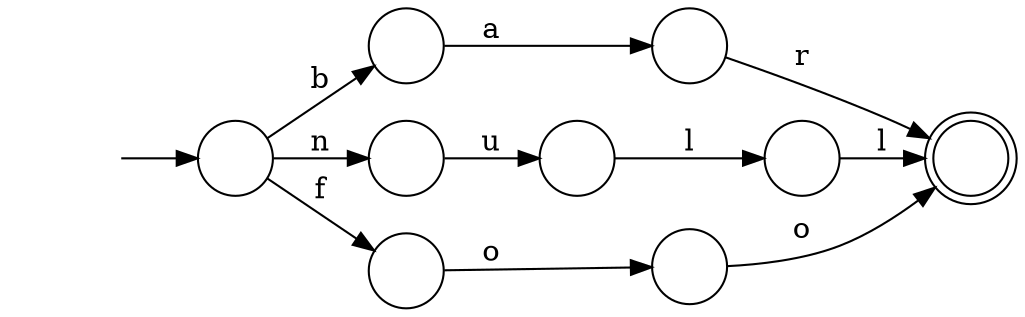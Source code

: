 digraph Automaton {
  rankdir = LR;
  0 [shape=circle,label=""];
  0 -> 1 [label="r"]
  1 [shape=doublecircle,label=""];
  2 [shape=circle,label=""];
  2 -> 0 [label="a"]
  3 [shape=circle,label=""];
  3 -> 5 [label="u"]
  4 [shape=circle,label=""];
  initial [shape=plaintext,label=""];
  initial -> 4
  4 -> 3 [label="n"]
  4 -> 8 [label="f"]
  4 -> 2 [label="b"]
  5 [shape=circle,label=""];
  5 -> 6 [label="l"]
  6 [shape=circle,label=""];
  6 -> 1 [label="l"]
  7 [shape=circle,label=""];
  7 -> 1 [label="o"]
  8 [shape=circle,label=""];
  8 -> 7 [label="o"]
}

